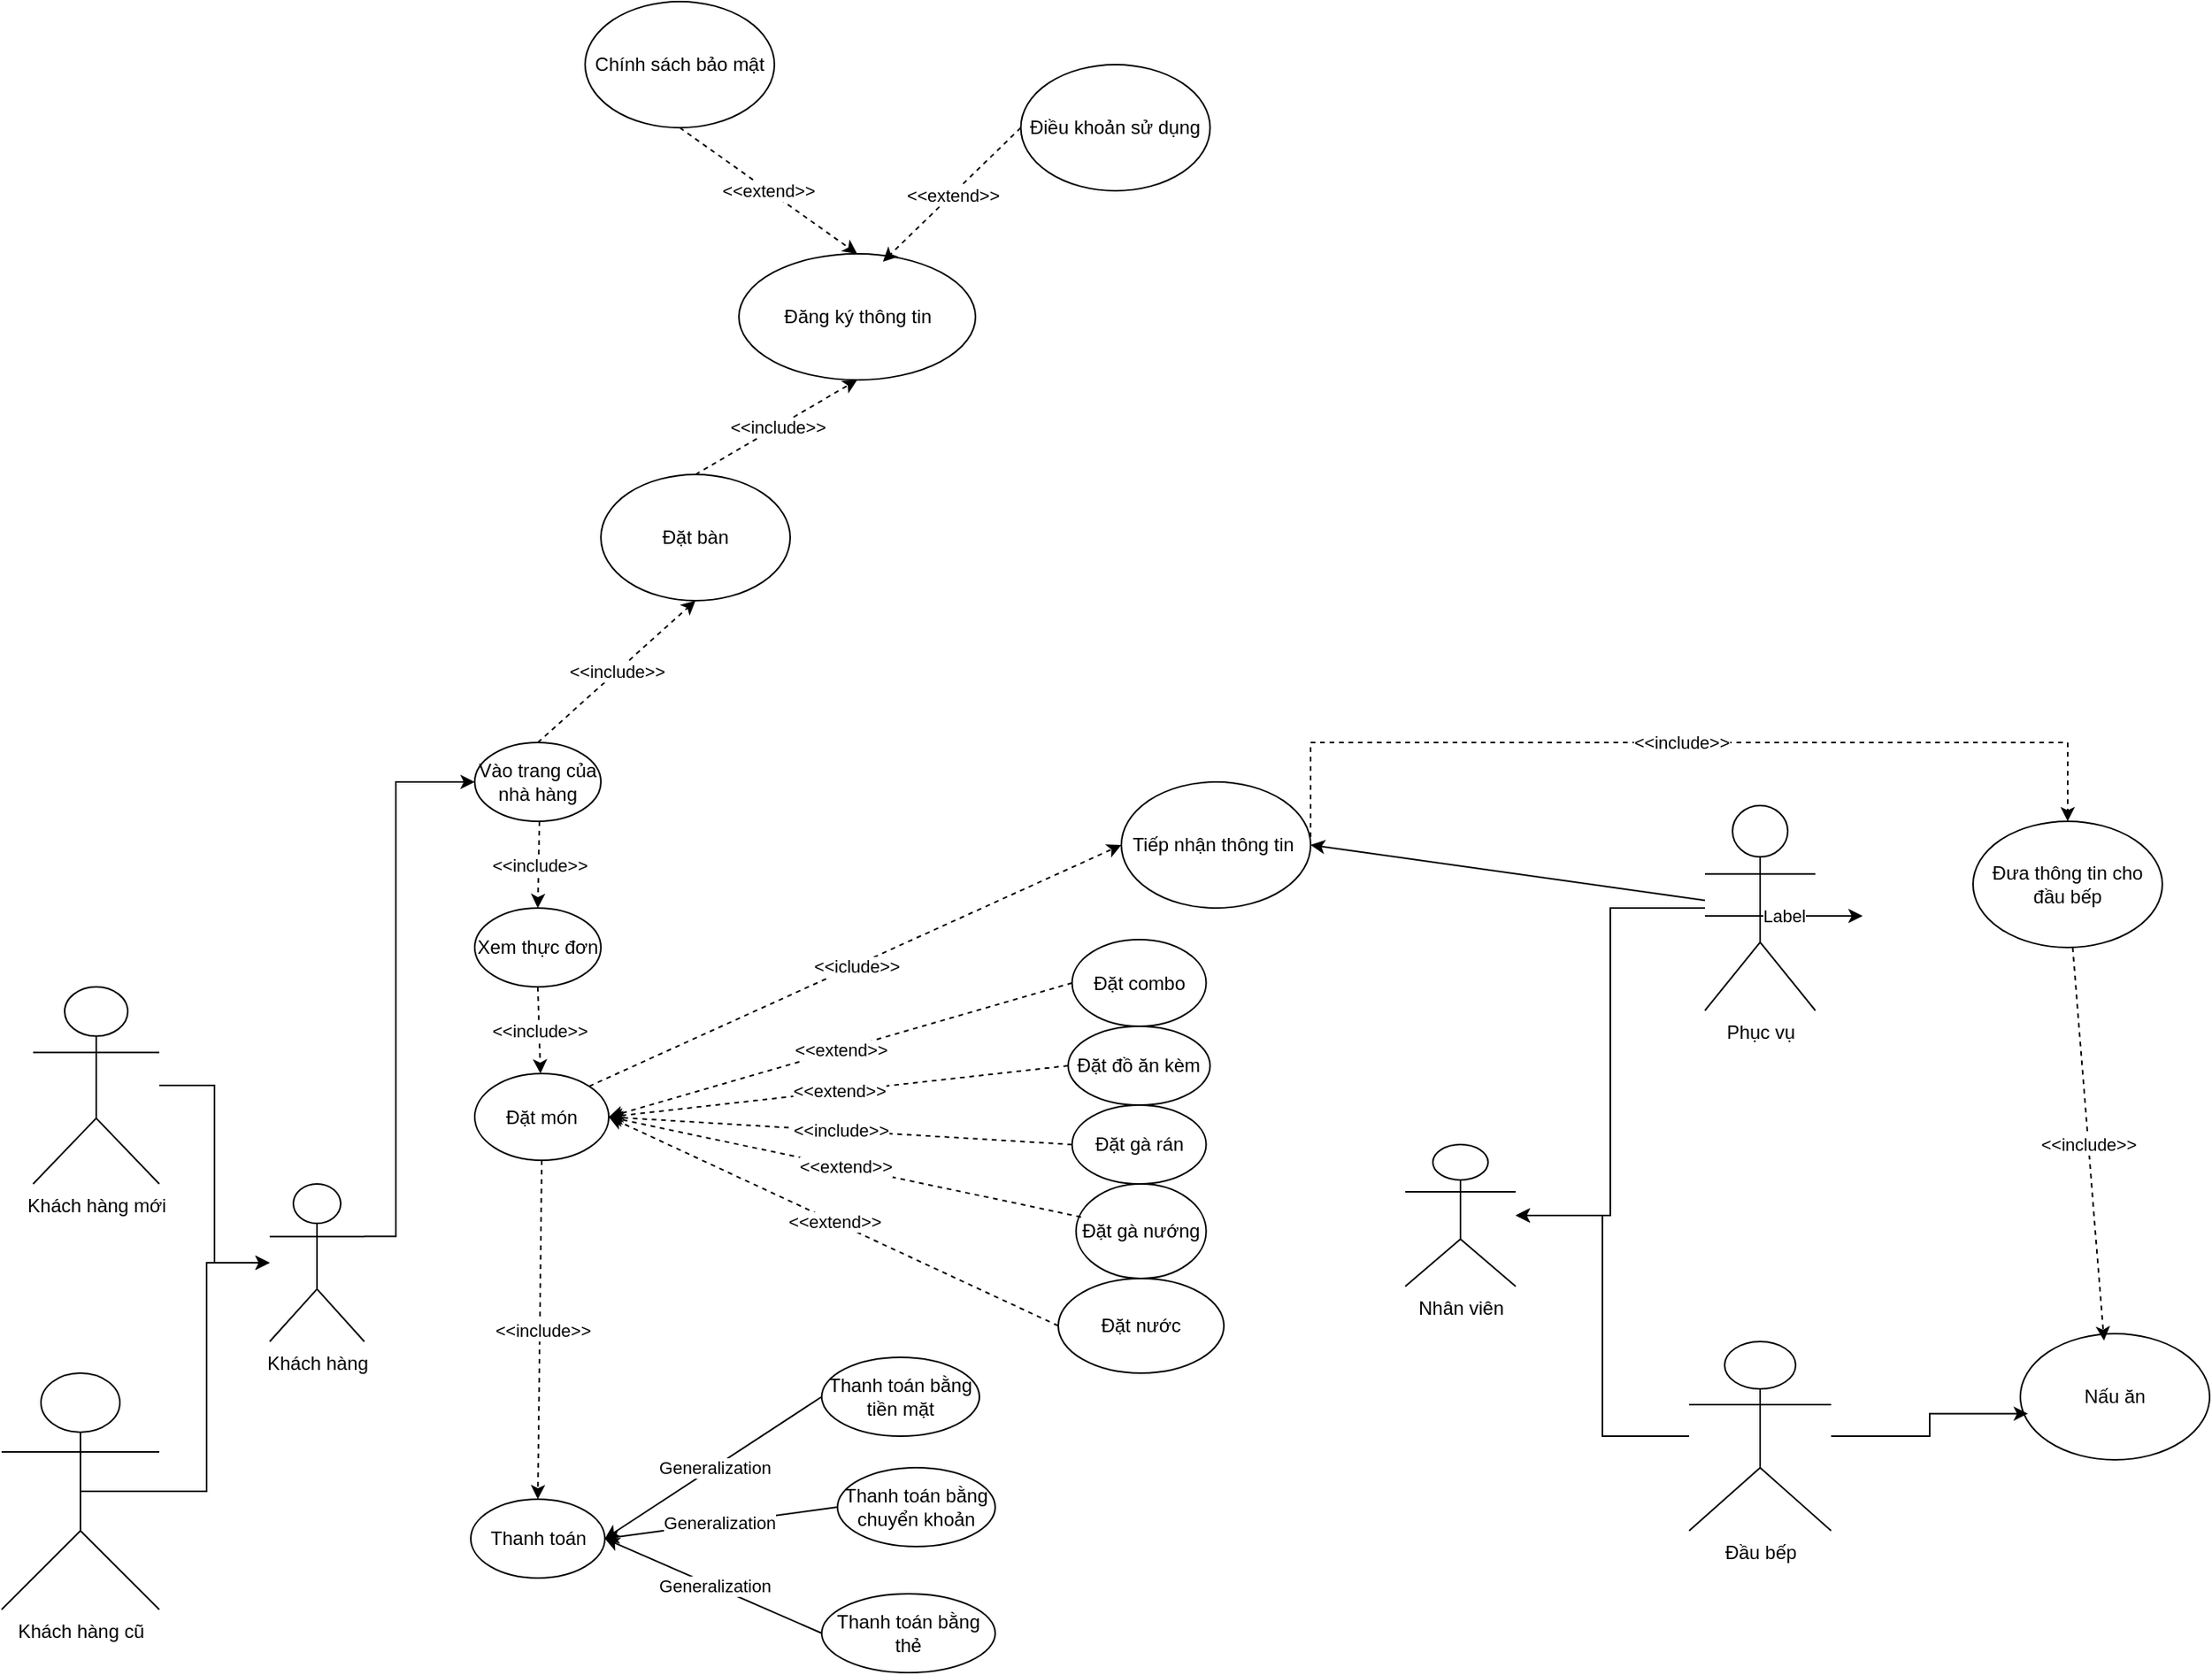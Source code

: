 <mxfile version="24.7.8">
  <diagram name="Page-1" id="Ogf3IBHFWFU9Ugx2eG59">
    <mxGraphModel dx="2268" dy="2085" grid="1" gridSize="10" guides="1" tooltips="1" connect="1" arrows="1" fold="1" page="1" pageScale="1" pageWidth="850" pageHeight="1100" math="0" shadow="0">
      <root>
        <mxCell id="0" />
        <mxCell id="1" parent="0" />
        <mxCell id="BIlLw3Fei_1am4WGVzzY-1" value="Khách hàng" style="shape=umlActor;verticalLabelPosition=bottom;verticalAlign=top;html=1;outlineConnect=0;" vertex="1" parent="1">
          <mxGeometry x="30" y="250" width="60" height="100" as="geometry" />
        </mxCell>
        <mxCell id="BIlLw3Fei_1am4WGVzzY-5" value="Nhân viên" style="shape=umlActor;verticalLabelPosition=bottom;verticalAlign=top;html=1;outlineConnect=0;" vertex="1" parent="1">
          <mxGeometry x="750" y="225" width="70" height="90" as="geometry" />
        </mxCell>
        <mxCell id="BIlLw3Fei_1am4WGVzzY-15" value="Xem thực đơn" style="ellipse;whiteSpace=wrap;html=1;" vertex="1" parent="1">
          <mxGeometry x="160" y="75" width="80" height="50" as="geometry" />
        </mxCell>
        <mxCell id="BIlLw3Fei_1am4WGVzzY-17" value="Đặt món" style="ellipse;whiteSpace=wrap;html=1;" vertex="1" parent="1">
          <mxGeometry x="160" y="180" width="85" height="55" as="geometry" />
        </mxCell>
        <mxCell id="BIlLw3Fei_1am4WGVzzY-18" value="Thanh toán" style="ellipse;whiteSpace=wrap;html=1;" vertex="1" parent="1">
          <mxGeometry x="157.5" y="450" width="85" height="50" as="geometry" />
        </mxCell>
        <mxCell id="BIlLw3Fei_1am4WGVzzY-28" value="" style="endArrow=classic;html=1;rounded=0;dashed=1;exitX=0.5;exitY=1;exitDx=0;exitDy=0;" edge="1" parent="1" source="BIlLw3Fei_1am4WGVzzY-15" target="BIlLw3Fei_1am4WGVzzY-17">
          <mxGeometry relative="1" as="geometry">
            <mxPoint x="300" y="230" as="sourcePoint" />
            <mxPoint x="200" y="230" as="targetPoint" />
          </mxGeometry>
        </mxCell>
        <mxCell id="BIlLw3Fei_1am4WGVzzY-29" value="&amp;lt;&amp;lt;include&amp;gt;&amp;gt;" style="edgeLabel;resizable=0;html=1;;align=center;verticalAlign=middle;" connectable="0" vertex="1" parent="BIlLw3Fei_1am4WGVzzY-28">
          <mxGeometry relative="1" as="geometry" />
        </mxCell>
        <mxCell id="BIlLw3Fei_1am4WGVzzY-30" value="Đặt đồ ăn kèm" style="ellipse;whiteSpace=wrap;html=1;" vertex="1" parent="1">
          <mxGeometry x="536.25" y="150" width="90" height="50" as="geometry" />
        </mxCell>
        <mxCell id="BIlLw3Fei_1am4WGVzzY-41" value="Đặt combo" style="ellipse;whiteSpace=wrap;html=1;" vertex="1" parent="1">
          <mxGeometry x="538.75" y="95" width="85" height="55" as="geometry" />
        </mxCell>
        <mxCell id="BIlLw3Fei_1am4WGVzzY-45" value="" style="endArrow=classic;html=1;rounded=0;exitX=0;exitY=0.5;exitDx=0;exitDy=0;entryX=1;entryY=0.5;entryDx=0;entryDy=0;dashed=1;" edge="1" parent="1" source="BIlLw3Fei_1am4WGVzzY-41" target="BIlLw3Fei_1am4WGVzzY-17">
          <mxGeometry relative="1" as="geometry">
            <mxPoint x="450" y="280" as="sourcePoint" />
            <mxPoint x="350" y="280" as="targetPoint" />
          </mxGeometry>
        </mxCell>
        <mxCell id="BIlLw3Fei_1am4WGVzzY-46" value="&amp;lt;&amp;lt;extend&amp;gt;&amp;gt;" style="edgeLabel;resizable=0;html=1;;align=center;verticalAlign=middle;" connectable="0" vertex="1" parent="BIlLw3Fei_1am4WGVzzY-45">
          <mxGeometry relative="1" as="geometry" />
        </mxCell>
        <mxCell id="BIlLw3Fei_1am4WGVzzY-47" value="Đặt gà rán" style="ellipse;whiteSpace=wrap;html=1;" vertex="1" parent="1">
          <mxGeometry x="538.75" y="200" width="85" height="50" as="geometry" />
        </mxCell>
        <mxCell id="BIlLw3Fei_1am4WGVzzY-48" value="Đặt gà nướng" style="ellipse;whiteSpace=wrap;html=1;" vertex="1" parent="1">
          <mxGeometry x="541.25" y="250" width="82.5" height="60" as="geometry" />
        </mxCell>
        <mxCell id="BIlLw3Fei_1am4WGVzzY-49" value="Đặt nước" style="ellipse;whiteSpace=wrap;html=1;" vertex="1" parent="1">
          <mxGeometry x="530" y="310" width="105" height="60" as="geometry" />
        </mxCell>
        <mxCell id="BIlLw3Fei_1am4WGVzzY-60" style="edgeStyle=orthogonalEdgeStyle;rounded=0;orthogonalLoop=1;jettySize=auto;html=1;exitX=0.5;exitY=1;exitDx=0;exitDy=0;" edge="1" parent="1">
          <mxGeometry relative="1" as="geometry">
            <mxPoint x="337.5" y="360" as="sourcePoint" />
            <mxPoint x="337.5" y="360" as="targetPoint" />
          </mxGeometry>
        </mxCell>
        <mxCell id="BIlLw3Fei_1am4WGVzzY-61" value="" style="endArrow=classic;html=1;rounded=0;exitX=0;exitY=0.5;exitDx=0;exitDy=0;entryX=1;entryY=0.5;entryDx=0;entryDy=0;dashed=1;" edge="1" parent="1" source="BIlLw3Fei_1am4WGVzzY-30" target="BIlLw3Fei_1am4WGVzzY-17">
          <mxGeometry relative="1" as="geometry">
            <mxPoint x="450" y="280" as="sourcePoint" />
            <mxPoint x="350" y="280" as="targetPoint" />
          </mxGeometry>
        </mxCell>
        <mxCell id="BIlLw3Fei_1am4WGVzzY-62" value="&amp;lt;&amp;lt;extend&amp;gt;&amp;gt;" style="edgeLabel;resizable=0;html=1;;align=center;verticalAlign=middle;" connectable="0" vertex="1" parent="BIlLw3Fei_1am4WGVzzY-61">
          <mxGeometry relative="1" as="geometry" />
        </mxCell>
        <mxCell id="BIlLw3Fei_1am4WGVzzY-63" value="&amp;lt;&amp;lt;include&amp;gt;&amp;gt;" style="endArrow=classic;html=1;rounded=0;exitX=0;exitY=0.5;exitDx=0;exitDy=0;entryX=1;entryY=0.5;entryDx=0;entryDy=0;dashed=1;" edge="1" parent="1" source="BIlLw3Fei_1am4WGVzzY-47" target="BIlLw3Fei_1am4WGVzzY-17">
          <mxGeometry relative="1" as="geometry">
            <mxPoint x="410" y="270" as="sourcePoint" />
            <mxPoint x="265" y="270" as="targetPoint" />
          </mxGeometry>
        </mxCell>
        <mxCell id="BIlLw3Fei_1am4WGVzzY-65" value="&amp;lt;&amp;lt;extend&amp;gt;&amp;gt;" style="endArrow=classic;html=1;rounded=0;exitX=0.038;exitY=0.35;exitDx=0;exitDy=0;entryX=1;entryY=0.5;entryDx=0;entryDy=0;dashed=1;exitPerimeter=0;" edge="1" parent="1" source="BIlLw3Fei_1am4WGVzzY-48" target="BIlLw3Fei_1am4WGVzzY-17">
          <mxGeometry relative="1" as="geometry">
            <mxPoint x="420" y="280" as="sourcePoint" />
            <mxPoint x="275" y="280" as="targetPoint" />
          </mxGeometry>
        </mxCell>
        <mxCell id="BIlLw3Fei_1am4WGVzzY-67" value="" style="endArrow=classic;html=1;rounded=0;entryX=1;entryY=0.5;entryDx=0;entryDy=0;exitX=0;exitY=0.5;exitDx=0;exitDy=0;dashed=1;" edge="1" parent="1" source="BIlLw3Fei_1am4WGVzzY-49" target="BIlLw3Fei_1am4WGVzzY-17">
          <mxGeometry relative="1" as="geometry">
            <mxPoint x="430" y="290" as="sourcePoint" />
            <mxPoint x="250" y="260" as="targetPoint" />
          </mxGeometry>
        </mxCell>
        <mxCell id="BIlLw3Fei_1am4WGVzzY-68" value="&amp;lt;&amp;lt;extend&amp;gt;&amp;gt;" style="edgeLabel;resizable=0;html=1;;align=center;verticalAlign=middle;" connectable="0" vertex="1" parent="BIlLw3Fei_1am4WGVzzY-67">
          <mxGeometry relative="1" as="geometry" />
        </mxCell>
        <mxCell id="BIlLw3Fei_1am4WGVzzY-69" value="" style="endArrow=classic;html=1;rounded=0;entryX=0.5;entryY=0;entryDx=0;entryDy=0;dashed=1;exitX=0.5;exitY=1;exitDx=0;exitDy=0;" edge="1" parent="1" source="BIlLw3Fei_1am4WGVzzY-17" target="BIlLw3Fei_1am4WGVzzY-18">
          <mxGeometry relative="1" as="geometry">
            <mxPoint x="345" y="497" as="sourcePoint" />
            <mxPoint x="200" y="290" as="targetPoint" />
          </mxGeometry>
        </mxCell>
        <mxCell id="BIlLw3Fei_1am4WGVzzY-70" value="&amp;lt;&amp;lt;include&amp;gt;&amp;gt;" style="edgeLabel;resizable=0;html=1;;align=center;verticalAlign=middle;" connectable="0" vertex="1" parent="BIlLw3Fei_1am4WGVzzY-69">
          <mxGeometry relative="1" as="geometry">
            <mxPoint x="1" as="offset" />
          </mxGeometry>
        </mxCell>
        <mxCell id="BIlLw3Fei_1am4WGVzzY-73" value="Thanh toán bằng chuyển khoản" style="ellipse;whiteSpace=wrap;html=1;" vertex="1" parent="1">
          <mxGeometry x="390" y="430" width="100" height="50" as="geometry" />
        </mxCell>
        <mxCell id="BIlLw3Fei_1am4WGVzzY-74" value="Thanh toán bằng tiền mặt" style="ellipse;whiteSpace=wrap;html=1;" vertex="1" parent="1">
          <mxGeometry x="380" y="360" width="100" height="50" as="geometry" />
        </mxCell>
        <mxCell id="BIlLw3Fei_1am4WGVzzY-75" value="Thanh toán bằng thẻ" style="ellipse;whiteSpace=wrap;html=1;" vertex="1" parent="1">
          <mxGeometry x="380" y="510" width="110" height="50" as="geometry" />
        </mxCell>
        <mxCell id="BIlLw3Fei_1am4WGVzzY-81" value="" style="endArrow=classic;html=1;rounded=0;entryX=1;entryY=0.5;entryDx=0;entryDy=0;exitX=0;exitY=0.5;exitDx=0;exitDy=0;" edge="1" parent="1" source="BIlLw3Fei_1am4WGVzzY-74" target="BIlLw3Fei_1am4WGVzzY-18">
          <mxGeometry relative="1" as="geometry">
            <mxPoint x="270" y="410" as="sourcePoint" />
            <mxPoint x="370" y="410" as="targetPoint" />
          </mxGeometry>
        </mxCell>
        <mxCell id="BIlLw3Fei_1am4WGVzzY-82" value="Generalization" style="edgeLabel;resizable=0;html=1;;align=center;verticalAlign=middle;" connectable="0" vertex="1" parent="BIlLw3Fei_1am4WGVzzY-81">
          <mxGeometry relative="1" as="geometry" />
        </mxCell>
        <mxCell id="BIlLw3Fei_1am4WGVzzY-83" value="" style="endArrow=classic;html=1;rounded=0;entryX=1;entryY=0.5;entryDx=0;entryDy=0;exitX=0;exitY=0.5;exitDx=0;exitDy=0;" edge="1" parent="1" source="BIlLw3Fei_1am4WGVzzY-73" target="BIlLw3Fei_1am4WGVzzY-18">
          <mxGeometry relative="1" as="geometry">
            <mxPoint x="390" y="395" as="sourcePoint" />
            <mxPoint x="253" y="485" as="targetPoint" />
          </mxGeometry>
        </mxCell>
        <mxCell id="BIlLw3Fei_1am4WGVzzY-84" value="Generalization" style="edgeLabel;resizable=0;html=1;;align=center;verticalAlign=middle;" connectable="0" vertex="1" parent="BIlLw3Fei_1am4WGVzzY-83">
          <mxGeometry relative="1" as="geometry">
            <mxPoint x="-1" as="offset" />
          </mxGeometry>
        </mxCell>
        <mxCell id="BIlLw3Fei_1am4WGVzzY-85" value="" style="endArrow=classic;html=1;rounded=0;entryX=1;entryY=0.5;entryDx=0;entryDy=0;exitX=0;exitY=0.5;exitDx=0;exitDy=0;" edge="1" parent="1" source="BIlLw3Fei_1am4WGVzzY-75" target="BIlLw3Fei_1am4WGVzzY-18">
          <mxGeometry relative="1" as="geometry">
            <mxPoint x="400" y="405" as="sourcePoint" />
            <mxPoint x="263" y="495" as="targetPoint" />
          </mxGeometry>
        </mxCell>
        <mxCell id="BIlLw3Fei_1am4WGVzzY-86" value="Generalization" style="edgeLabel;resizable=0;html=1;;align=center;verticalAlign=middle;" connectable="0" vertex="1" parent="BIlLw3Fei_1am4WGVzzY-85">
          <mxGeometry relative="1" as="geometry" />
        </mxCell>
        <mxCell id="BIlLw3Fei_1am4WGVzzY-91" value="Vào trang của nhà hàng" style="ellipse;whiteSpace=wrap;html=1;" vertex="1" parent="1">
          <mxGeometry x="160" y="-30" width="80" height="50" as="geometry" />
        </mxCell>
        <mxCell id="BIlLw3Fei_1am4WGVzzY-93" value="" style="endArrow=classic;html=1;rounded=0;exitX=0.5;exitY=0;exitDx=0;exitDy=0;dashed=1;entryX=0.5;entryY=0;entryDx=0;entryDy=0;" edge="1" parent="1" target="BIlLw3Fei_1am4WGVzzY-15">
          <mxGeometry relative="1" as="geometry">
            <mxPoint x="201" y="20" as="sourcePoint" />
            <mxPoint x="191" y="100" as="targetPoint" />
          </mxGeometry>
        </mxCell>
        <mxCell id="BIlLw3Fei_1am4WGVzzY-94" value="&amp;lt;&amp;lt;include&amp;gt;&amp;gt;" style="edgeLabel;resizable=0;html=1;;align=center;verticalAlign=middle;" connectable="0" vertex="1" parent="BIlLw3Fei_1am4WGVzzY-93">
          <mxGeometry relative="1" as="geometry" />
        </mxCell>
        <mxCell id="BIlLw3Fei_1am4WGVzzY-98" style="edgeStyle=elbowEdgeStyle;rounded=0;orthogonalLoop=1;jettySize=auto;html=1;" edge="1" parent="1" source="BIlLw3Fei_1am4WGVzzY-96" target="BIlLw3Fei_1am4WGVzzY-1">
          <mxGeometry relative="1" as="geometry" />
        </mxCell>
        <mxCell id="BIlLw3Fei_1am4WGVzzY-96" value="Khách hàng mới" style="shape=umlActor;verticalLabelPosition=bottom;verticalAlign=top;html=1;outlineConnect=0;" vertex="1" parent="1">
          <mxGeometry x="-120" y="125" width="80" height="125" as="geometry" />
        </mxCell>
        <mxCell id="BIlLw3Fei_1am4WGVzzY-100" style="edgeStyle=elbowEdgeStyle;rounded=0;orthogonalLoop=1;jettySize=auto;html=1;exitX=0.5;exitY=0.5;exitDx=0;exitDy=0;exitPerimeter=0;" edge="1" parent="1" source="BIlLw3Fei_1am4WGVzzY-99">
          <mxGeometry relative="1" as="geometry">
            <mxPoint x="30" y="300" as="targetPoint" />
            <Array as="points">
              <mxPoint x="-10" y="290" />
            </Array>
          </mxGeometry>
        </mxCell>
        <mxCell id="BIlLw3Fei_1am4WGVzzY-99" value="Khách hàng cũ" style="shape=umlActor;verticalLabelPosition=bottom;verticalAlign=top;html=1;outlineConnect=0;" vertex="1" parent="1">
          <mxGeometry x="-140" y="370" width="100" height="150" as="geometry" />
        </mxCell>
        <mxCell id="BIlLw3Fei_1am4WGVzzY-105" style="edgeStyle=elbowEdgeStyle;rounded=0;orthogonalLoop=1;jettySize=auto;html=1;" edge="1" parent="1" source="BIlLw3Fei_1am4WGVzzY-101" target="BIlLw3Fei_1am4WGVzzY-5">
          <mxGeometry relative="1" as="geometry" />
        </mxCell>
        <mxCell id="BIlLw3Fei_1am4WGVzzY-101" value="Đầu bếp" style="shape=umlActor;verticalLabelPosition=bottom;verticalAlign=top;html=1;outlineConnect=0;" vertex="1" parent="1">
          <mxGeometry x="930" y="350" width="90" height="120" as="geometry" />
        </mxCell>
        <mxCell id="BIlLw3Fei_1am4WGVzzY-104" style="edgeStyle=elbowEdgeStyle;rounded=0;orthogonalLoop=1;jettySize=auto;html=1;" edge="1" parent="1" source="BIlLw3Fei_1am4WGVzzY-103" target="BIlLw3Fei_1am4WGVzzY-5">
          <mxGeometry relative="1" as="geometry">
            <mxPoint x="850" y="-167.5" as="targetPoint" />
          </mxGeometry>
        </mxCell>
        <mxCell id="BIlLw3Fei_1am4WGVzzY-131" style="rounded=0;orthogonalLoop=1;jettySize=auto;html=1;entryX=1;entryY=0.5;entryDx=0;entryDy=0;" edge="1" parent="1" source="BIlLw3Fei_1am4WGVzzY-103" target="BIlLw3Fei_1am4WGVzzY-128">
          <mxGeometry relative="1" as="geometry" />
        </mxCell>
        <mxCell id="BIlLw3Fei_1am4WGVzzY-103" value="Phục vụ" style="shape=umlActor;verticalLabelPosition=bottom;verticalAlign=top;html=1;outlineConnect=0;" vertex="1" parent="1">
          <mxGeometry x="940" y="10" width="70" height="130" as="geometry" />
        </mxCell>
        <mxCell id="BIlLw3Fei_1am4WGVzzY-106" value="Đặt bàn" style="ellipse;whiteSpace=wrap;html=1;" vertex="1" parent="1">
          <mxGeometry x="240" y="-200" width="120" height="80" as="geometry" />
        </mxCell>
        <mxCell id="BIlLw3Fei_1am4WGVzzY-107" value="Đăng ký thông tin" style="ellipse;whiteSpace=wrap;html=1;" vertex="1" parent="1">
          <mxGeometry x="327.5" y="-340" width="150" height="80" as="geometry" />
        </mxCell>
        <mxCell id="BIlLw3Fei_1am4WGVzzY-108" value="Điều khoản sử dụng" style="ellipse;whiteSpace=wrap;html=1;" vertex="1" parent="1">
          <mxGeometry x="506.25" y="-460" width="120" height="80" as="geometry" />
        </mxCell>
        <mxCell id="BIlLw3Fei_1am4WGVzzY-109" value="Chính sách bảo mật" style="ellipse;whiteSpace=wrap;html=1;" vertex="1" parent="1">
          <mxGeometry x="230" y="-500" width="120" height="80" as="geometry" />
        </mxCell>
        <mxCell id="BIlLw3Fei_1am4WGVzzY-110" value="" style="endArrow=classic;html=1;rounded=0;exitX=0;exitY=0.5;exitDx=0;exitDy=0;entryX=0.609;entryY=0.062;entryDx=0;entryDy=0;dashed=1;entryPerimeter=0;" edge="1" parent="1" source="BIlLw3Fei_1am4WGVzzY-108" target="BIlLw3Fei_1am4WGVzzY-107">
          <mxGeometry relative="1" as="geometry">
            <mxPoint x="377.5" y="-160" as="sourcePoint" />
            <mxPoint x="477.5" y="-160" as="targetPoint" />
          </mxGeometry>
        </mxCell>
        <mxCell id="BIlLw3Fei_1am4WGVzzY-111" value="&amp;lt;&amp;lt;extend&amp;gt;&amp;gt;" style="edgeLabel;resizable=0;html=1;;align=center;verticalAlign=middle;" connectable="0" vertex="1" parent="BIlLw3Fei_1am4WGVzzY-110">
          <mxGeometry relative="1" as="geometry" />
        </mxCell>
        <mxCell id="BIlLw3Fei_1am4WGVzzY-112" value="" style="endArrow=classic;html=1;rounded=0;exitX=0.5;exitY=1;exitDx=0;exitDy=0;entryX=0.5;entryY=0;entryDx=0;entryDy=0;dashed=1;" edge="1" parent="1" source="BIlLw3Fei_1am4WGVzzY-109" target="BIlLw3Fei_1am4WGVzzY-107">
          <mxGeometry relative="1" as="geometry">
            <mxPoint x="377.5" y="-160" as="sourcePoint" />
            <mxPoint x="457.5" y="-300" as="targetPoint" />
          </mxGeometry>
        </mxCell>
        <mxCell id="BIlLw3Fei_1am4WGVzzY-113" value="&amp;lt;&amp;lt;extend&amp;gt;&amp;gt;" style="edgeLabel;resizable=0;html=1;;align=center;verticalAlign=middle;" connectable="0" vertex="1" parent="BIlLw3Fei_1am4WGVzzY-112">
          <mxGeometry relative="1" as="geometry" />
        </mxCell>
        <mxCell id="BIlLw3Fei_1am4WGVzzY-117" value="" style="endArrow=classic;html=1;rounded=0;exitX=0.5;exitY=0;exitDx=0;exitDy=0;entryX=0.5;entryY=1;entryDx=0;entryDy=0;dashed=1;" edge="1" parent="1" source="BIlLw3Fei_1am4WGVzzY-106" target="BIlLw3Fei_1am4WGVzzY-107">
          <mxGeometry relative="1" as="geometry">
            <mxPoint x="580" y="-150" as="sourcePoint" />
            <mxPoint x="480" y="-150" as="targetPoint" />
          </mxGeometry>
        </mxCell>
        <mxCell id="BIlLw3Fei_1am4WGVzzY-118" value="&amp;lt;&amp;lt;include&amp;gt;&amp;gt;" style="edgeLabel;resizable=0;html=1;;align=center;verticalAlign=middle;" connectable="0" vertex="1" parent="BIlLw3Fei_1am4WGVzzY-117">
          <mxGeometry relative="1" as="geometry" />
        </mxCell>
        <mxCell id="BIlLw3Fei_1am4WGVzzY-119" value="" style="endArrow=classic;html=1;rounded=0;entryX=0.5;entryY=0;entryDx=0;entryDy=0;dashed=1;exitX=0.5;exitY=0;exitDx=0;exitDy=0;" edge="1" parent="1" source="BIlLw3Fei_1am4WGVzzY-91">
          <mxGeometry relative="1" as="geometry">
            <mxPoint x="400" y="-120" as="sourcePoint" />
            <mxPoint x="300" y="-120" as="targetPoint" />
          </mxGeometry>
        </mxCell>
        <mxCell id="BIlLw3Fei_1am4WGVzzY-120" value="&amp;lt;&amp;lt;include&amp;gt;&amp;gt;" style="edgeLabel;resizable=0;html=1;;align=center;verticalAlign=middle;" connectable="0" vertex="1" parent="BIlLw3Fei_1am4WGVzzY-119">
          <mxGeometry relative="1" as="geometry" />
        </mxCell>
        <mxCell id="BIlLw3Fei_1am4WGVzzY-124" value="" style="endArrow=classic;html=1;rounded=0;entryX=0;entryY=0.5;entryDx=0;entryDy=0;exitX=1;exitY=0.333;exitDx=0;exitDy=0;exitPerimeter=0;edgeStyle=orthogonalEdgeStyle;" edge="1" parent="1" source="BIlLw3Fei_1am4WGVzzY-1" target="BIlLw3Fei_1am4WGVzzY-91">
          <mxGeometry relative="1" as="geometry">
            <mxPoint x="90" y="300" as="sourcePoint" />
            <mxPoint x="190" y="300" as="targetPoint" />
            <Array as="points">
              <mxPoint x="110" y="283" />
              <mxPoint x="110" y="-5" />
            </Array>
          </mxGeometry>
        </mxCell>
        <mxCell id="BIlLw3Fei_1am4WGVzzY-128" value="Tiếp nhận thông tin&amp;nbsp;" style="ellipse;whiteSpace=wrap;html=1;" vertex="1" parent="1">
          <mxGeometry x="570" y="-5" width="120" height="80" as="geometry" />
        </mxCell>
        <mxCell id="BIlLw3Fei_1am4WGVzzY-129" value="" style="endArrow=classic;html=1;rounded=0;entryX=0;entryY=0.5;entryDx=0;entryDy=0;exitX=1;exitY=0;exitDx=0;exitDy=0;dashed=1;" edge="1" parent="1" source="BIlLw3Fei_1am4WGVzzY-17" target="BIlLw3Fei_1am4WGVzzY-128">
          <mxGeometry relative="1" as="geometry">
            <mxPoint x="230" y="200" as="sourcePoint" />
            <mxPoint x="320" y="200" as="targetPoint" />
          </mxGeometry>
        </mxCell>
        <mxCell id="BIlLw3Fei_1am4WGVzzY-130" value="&amp;lt;&amp;lt;iclude&amp;gt;&amp;gt;" style="edgeLabel;resizable=0;html=1;;align=center;verticalAlign=middle;" connectable="0" vertex="1" parent="BIlLw3Fei_1am4WGVzzY-129">
          <mxGeometry relative="1" as="geometry" />
        </mxCell>
        <mxCell id="BIlLw3Fei_1am4WGVzzY-132" value="Đưa thông tin cho đầu bếp" style="ellipse;whiteSpace=wrap;html=1;" vertex="1" parent="1">
          <mxGeometry x="1110" y="20" width="120" height="80" as="geometry" />
        </mxCell>
        <mxCell id="BIlLw3Fei_1am4WGVzzY-135" value="" style="endArrow=classic;html=1;rounded=0;" edge="1" parent="1">
          <mxGeometry relative="1" as="geometry">
            <mxPoint x="940" y="80" as="sourcePoint" />
            <mxPoint x="1040" y="80" as="targetPoint" />
          </mxGeometry>
        </mxCell>
        <mxCell id="BIlLw3Fei_1am4WGVzzY-136" value="Label" style="edgeLabel;resizable=0;html=1;;align=center;verticalAlign=middle;" connectable="0" vertex="1" parent="BIlLw3Fei_1am4WGVzzY-135">
          <mxGeometry relative="1" as="geometry" />
        </mxCell>
        <mxCell id="BIlLw3Fei_1am4WGVzzY-137" value="" style="endArrow=classic;html=1;rounded=0;edgeStyle=orthogonalEdgeStyle;dashed=1;" edge="1" parent="1" target="BIlLw3Fei_1am4WGVzzY-132">
          <mxGeometry relative="1" as="geometry">
            <mxPoint x="690" y="30" as="sourcePoint" />
            <mxPoint x="790" y="30" as="targetPoint" />
            <Array as="points">
              <mxPoint x="690" y="-30" />
              <mxPoint x="1170" y="-30" />
            </Array>
          </mxGeometry>
        </mxCell>
        <mxCell id="BIlLw3Fei_1am4WGVzzY-138" value="&amp;lt;&amp;lt;include&amp;gt;&amp;gt;" style="edgeLabel;resizable=0;html=1;;align=center;verticalAlign=middle;" connectable="0" vertex="1" parent="BIlLw3Fei_1am4WGVzzY-137">
          <mxGeometry relative="1" as="geometry" />
        </mxCell>
        <mxCell id="BIlLw3Fei_1am4WGVzzY-139" value="Nấu ăn" style="ellipse;whiteSpace=wrap;html=1;" vertex="1" parent="1">
          <mxGeometry x="1140" y="345" width="120" height="80" as="geometry" />
        </mxCell>
        <mxCell id="BIlLw3Fei_1am4WGVzzY-140" style="edgeStyle=elbowEdgeStyle;rounded=0;orthogonalLoop=1;jettySize=auto;html=1;entryX=0.04;entryY=0.634;entryDx=0;entryDy=0;entryPerimeter=0;" edge="1" parent="1" source="BIlLw3Fei_1am4WGVzzY-101" target="BIlLw3Fei_1am4WGVzzY-139">
          <mxGeometry relative="1" as="geometry" />
        </mxCell>
        <mxCell id="BIlLw3Fei_1am4WGVzzY-144" value="" style="endArrow=classic;html=1;rounded=0;entryX=0.442;entryY=0.055;entryDx=0;entryDy=0;entryPerimeter=0;dashed=1;" edge="1" parent="1" source="BIlLw3Fei_1am4WGVzzY-132" target="BIlLw3Fei_1am4WGVzzY-139">
          <mxGeometry relative="1" as="geometry">
            <mxPoint x="1170" y="100" as="sourcePoint" />
            <mxPoint x="1190" y="340" as="targetPoint" />
          </mxGeometry>
        </mxCell>
        <mxCell id="BIlLw3Fei_1am4WGVzzY-145" value="&amp;lt;&amp;lt;include&amp;gt;&amp;gt;" style="edgeLabel;resizable=0;html=1;;align=center;verticalAlign=middle;" connectable="0" vertex="1" parent="BIlLw3Fei_1am4WGVzzY-144">
          <mxGeometry relative="1" as="geometry" />
        </mxCell>
      </root>
    </mxGraphModel>
  </diagram>
</mxfile>
